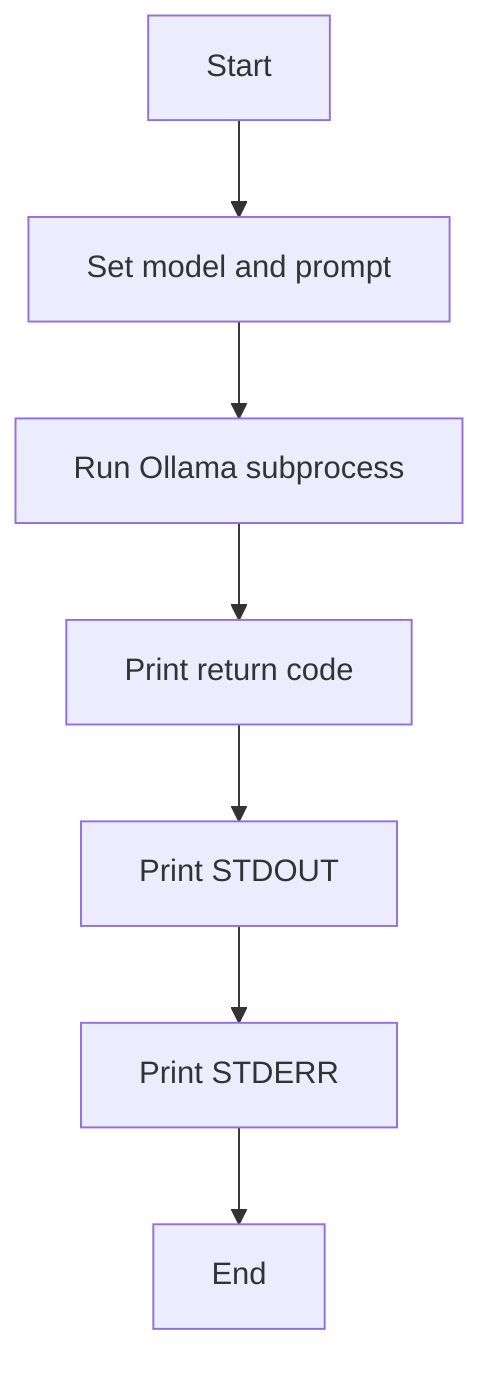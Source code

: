 %% basic_test.py - Mermaid Flowchart
flowchart TD
    A[Start] --> B[Set model and prompt]
    B --> C[Run Ollama subprocess]
    C --> D[Print return code]
    D --> E[Print STDOUT]
    E --> F[Print STDERR]
    F --> G[End]
